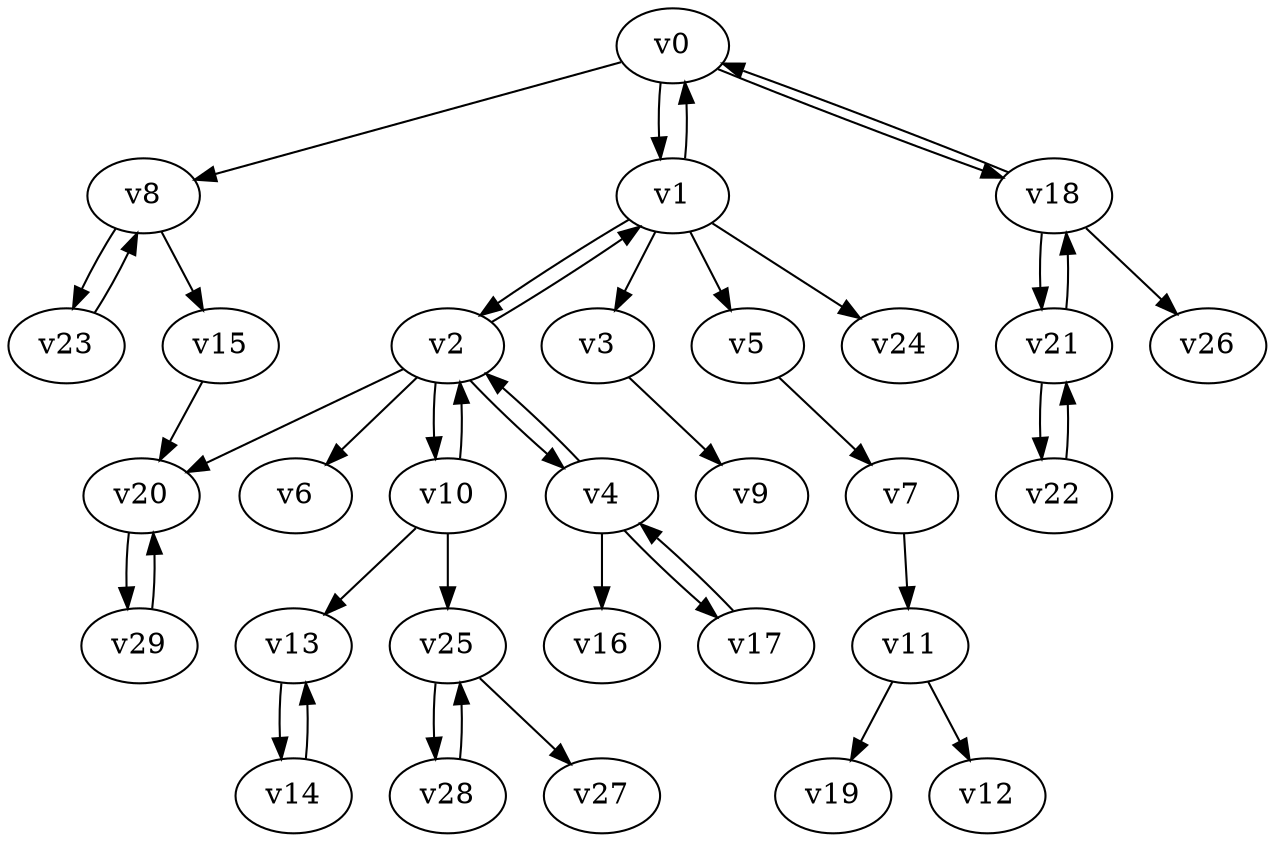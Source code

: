 digraph test036 {
    v0 [name="v0", player=0, weight=1];
    v1 [name="v1", player=1, weight=12];
    v2 [name="v2", player=0, weight=14];
    v3 [name="v3", player=1, weight=0];
    v4 [name="v4", player=0, weight=-2];
    v5 [name="v5", player=1, weight=5];
    v6 [name="v6", player=0, weight=9];
    v7 [name="v7", player=1, weight=2];
    v8 [name="v8", player=0, weight=6];
    v9 [name="v9", player=1, weight=14];
    v10 [name="v10", player=0, weight=3];
    v11 [name="v11", player=1, weight=11];
    v12 [name="v12", player=0, weight=11];
    v13 [name="v13", player=1, weight=10];
    v14 [name="v14", player=0, weight=7];
    v15 [name="v15", player=1, weight=4];
    v16 [name="v16", player=0, weight=6];
    v17 [name="v17", player=1, weight=12];
    v18 [name="v18", player=0, weight=3];
    v19 [name="v19", player=1, weight=0];
    v20 [name="v20", player=0, weight=10];
    v21 [name="v21", player=1, weight=7];
    v22 [name="v22", player=0, weight=3];
    v23 [name="v23", player=1, weight=2];
    v24 [name="v24", player=0, weight=1];
    v25 [name="v25", player=1, weight=8];
    v26 [name="v26", player=0, weight=2];
    v27 [name="v27", player=1, weight=10];
    v28 [name="v28", player=0, weight=6];
    v29 [name="v29", player=1, weight=11];
    v0 -> v1;
    v1 -> v0;
    v1 -> v2;
    v2 -> v1;
    v1 -> v3;
    v2 -> v4;
    v4 -> v2;
    v1 -> v5;
    v2 -> v6;
    v5 -> v7;
    v0 -> v8;
    v3 -> v9;
    v2 -> v10;
    v10 -> v2;
    v7 -> v11;
    v11 -> v12;
    v10 -> v13;
    v13 -> v14;
    v14 -> v13;
    v8 -> v15;
    v4 -> v16;
    v4 -> v17;
    v17 -> v4;
    v0 -> v18;
    v18 -> v0;
    v11 -> v19;
    v15 -> v20;
    v18 -> v21;
    v21 -> v18;
    v21 -> v22;
    v22 -> v21;
    v8 -> v23;
    v23 -> v8;
    v1 -> v24;
    v10 -> v25;
    v18 -> v26;
    v25 -> v27;
    v25 -> v28;
    v28 -> v25;
    v20 -> v29;
    v29 -> v20;
    v2 -> v20;
}
